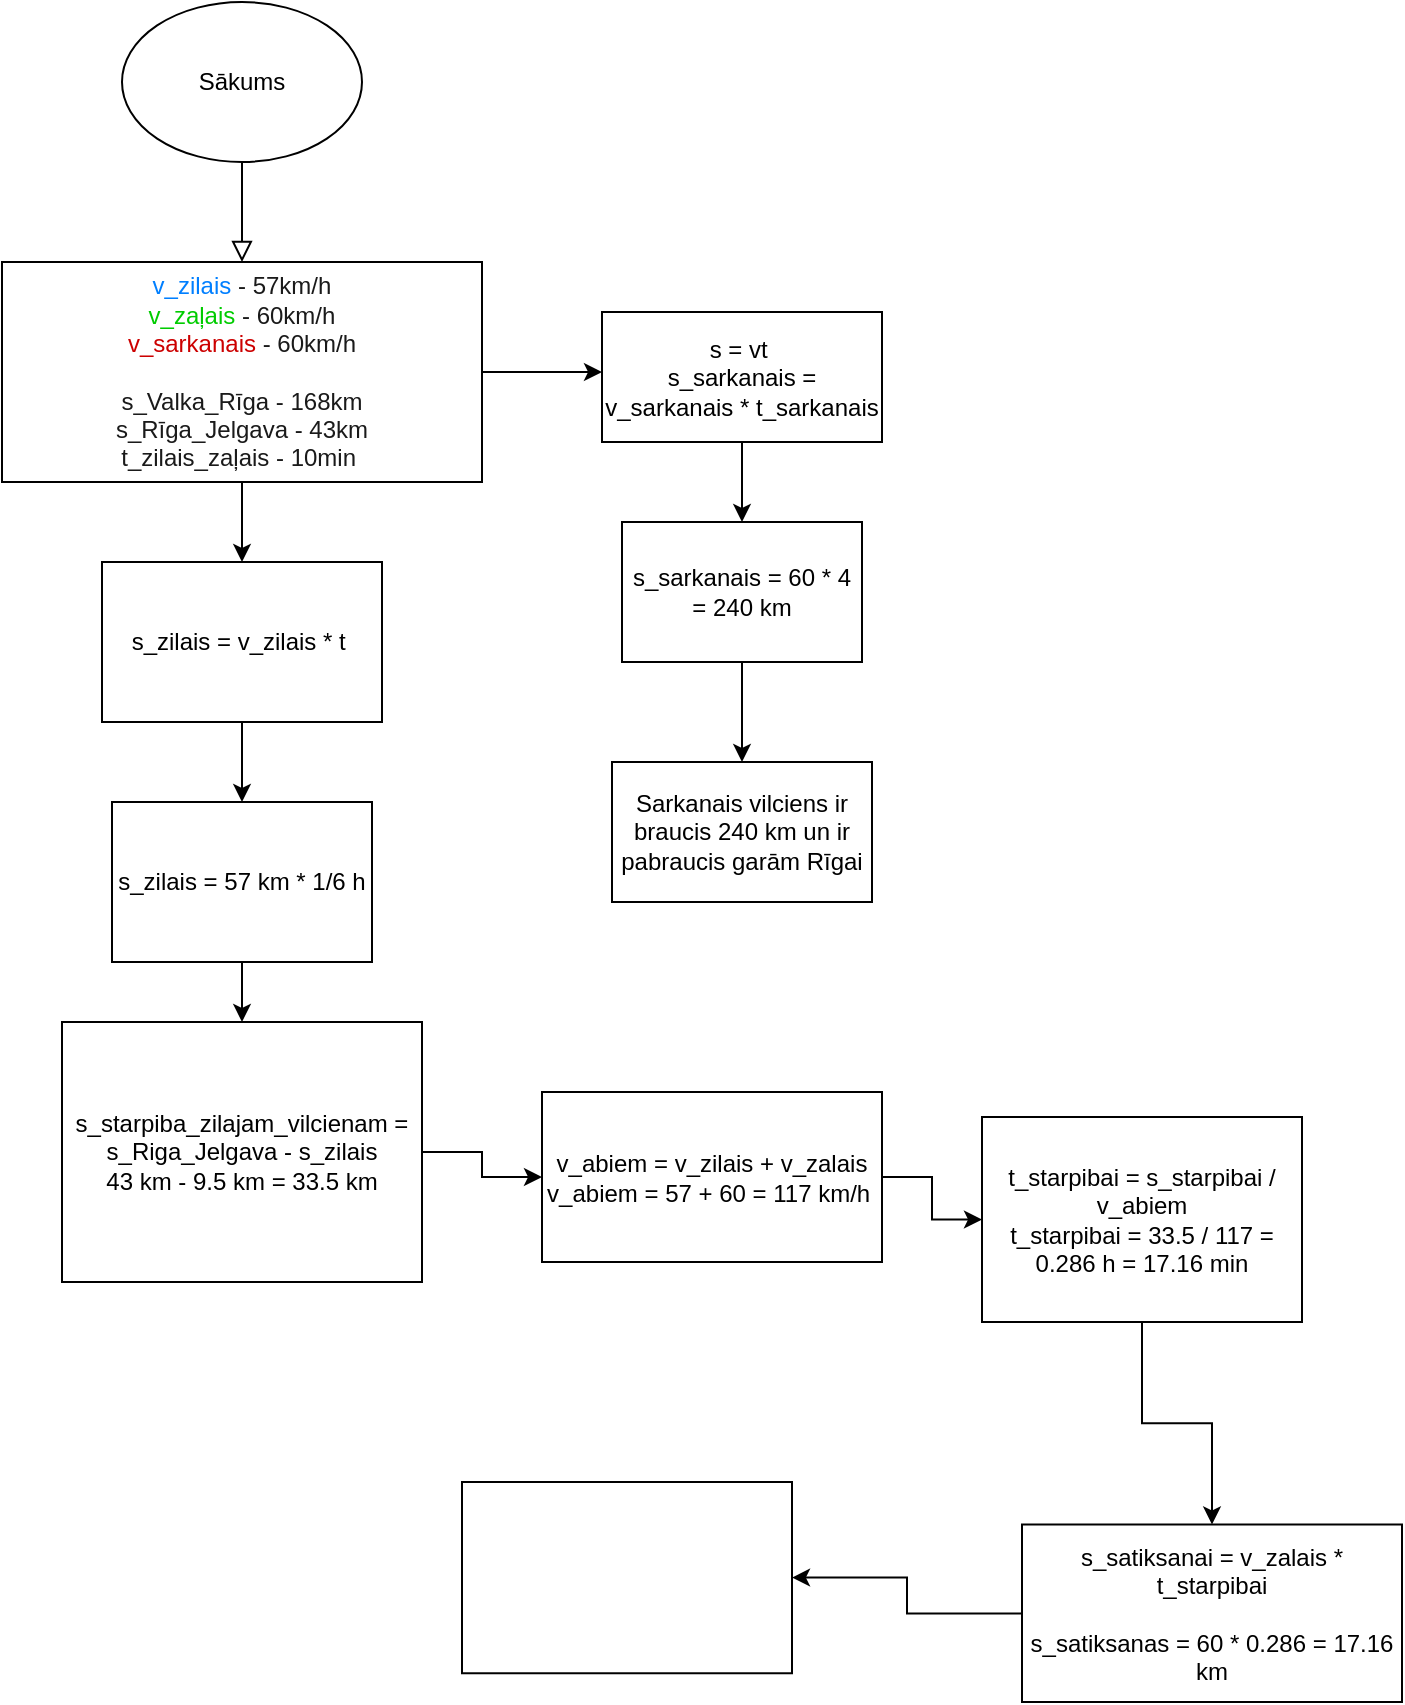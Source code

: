 <mxfile version="24.7.16">
  <diagram id="C5RBs43oDa-KdzZeNtuy" name="Page-1">
    <mxGraphModel dx="954" dy="639" grid="1" gridSize="10" guides="1" tooltips="1" connect="1" arrows="1" fold="1" page="1" pageScale="1" pageWidth="827" pageHeight="1169" math="0" shadow="0">
      <root>
        <mxCell id="WIyWlLk6GJQsqaUBKTNV-0" />
        <mxCell id="WIyWlLk6GJQsqaUBKTNV-1" parent="WIyWlLk6GJQsqaUBKTNV-0" />
        <mxCell id="WIyWlLk6GJQsqaUBKTNV-2" value="" style="rounded=0;html=1;jettySize=auto;orthogonalLoop=1;fontSize=11;endArrow=block;endFill=0;endSize=8;strokeWidth=1;shadow=0;labelBackgroundColor=none;edgeStyle=orthogonalEdgeStyle;curved=0;fillColor=#f5f5f5;strokeColor=#000000;" parent="WIyWlLk6GJQsqaUBKTNV-1" edge="1">
          <mxGeometry relative="1" as="geometry">
            <mxPoint x="220" y="120" as="sourcePoint" />
            <mxPoint x="220" y="170" as="targetPoint" />
          </mxGeometry>
        </mxCell>
        <mxCell id="Ahagz1rytBNZaV60CYtw-1" value="Sākums" style="ellipse;whiteSpace=wrap;html=1;" parent="WIyWlLk6GJQsqaUBKTNV-1" vertex="1">
          <mxGeometry x="160" y="40" width="120" height="80" as="geometry" />
        </mxCell>
        <mxCell id="IT3buVjhlxFBMhq0vRsQ-2" style="edgeStyle=orthogonalEdgeStyle;rounded=0;orthogonalLoop=1;jettySize=auto;html=1;exitX=1;exitY=0.5;exitDx=0;exitDy=0;" edge="1" parent="WIyWlLk6GJQsqaUBKTNV-1" source="Ahagz1rytBNZaV60CYtw-2">
          <mxGeometry relative="1" as="geometry">
            <mxPoint x="400" y="225" as="targetPoint" />
          </mxGeometry>
        </mxCell>
        <mxCell id="Ahagz1rytBNZaV60CYtw-2" value="&lt;font color=&quot;#007fff&quot;&gt;v_zilais &lt;/font&gt;&lt;font color=&quot;#1a1a1a&quot;&gt;- 57km/h&lt;/font&gt;&lt;div&gt;&lt;font color=&quot;#00cc00&quot;&gt;v_zaļais &lt;/font&gt;&lt;font color=&quot;#1a1a1a&quot;&gt;- 60km/h&lt;/font&gt;&lt;/div&gt;&lt;div&gt;&lt;font color=&quot;#cc0000&quot;&gt;v_sarkanais &lt;/font&gt;&lt;font color=&quot;#1a1a1a&quot;&gt;- 60km/h&lt;/font&gt;&lt;/div&gt;&lt;div&gt;&lt;span style=&quot;color: rgb(26, 26, 26); background-color: initial;&quot;&gt;&lt;br&gt;&lt;/span&gt;&lt;/div&gt;&lt;div&gt;&lt;span style=&quot;color: rgb(26, 26, 26); background-color: initial;&quot;&gt;s_Valka_Rīga - 168km&lt;/span&gt;&lt;br&gt;&lt;/div&gt;&lt;div&gt;&lt;font color=&quot;#1a1a1a&quot;&gt;s_Rīga_Jelgava - 43km&lt;/font&gt;&lt;/div&gt;&lt;div&gt;&lt;font color=&quot;#1a1a1a&quot;&gt;t_zilais_zaļais - 10min&amp;nbsp;&lt;/font&gt;&lt;/div&gt;" style="rounded=0;whiteSpace=wrap;html=1;" parent="WIyWlLk6GJQsqaUBKTNV-1" vertex="1">
          <mxGeometry x="100" y="170" width="240" height="110" as="geometry" />
        </mxCell>
        <mxCell id="IT3buVjhlxFBMhq0vRsQ-4" style="edgeStyle=orthogonalEdgeStyle;rounded=0;orthogonalLoop=1;jettySize=auto;html=1;" edge="1" parent="WIyWlLk6GJQsqaUBKTNV-1" source="IT3buVjhlxFBMhq0vRsQ-3" target="IT3buVjhlxFBMhq0vRsQ-5">
          <mxGeometry relative="1" as="geometry">
            <mxPoint x="470" y="300" as="targetPoint" />
          </mxGeometry>
        </mxCell>
        <mxCell id="IT3buVjhlxFBMhq0vRsQ-3" value="s = vt&amp;nbsp;&lt;div&gt;s_sarkanais = v_sarkanais * t_sarkanais&lt;/div&gt;" style="rounded=0;whiteSpace=wrap;html=1;" vertex="1" parent="WIyWlLk6GJQsqaUBKTNV-1">
          <mxGeometry x="400" y="195" width="140" height="65" as="geometry" />
        </mxCell>
        <mxCell id="IT3buVjhlxFBMhq0vRsQ-6" style="edgeStyle=orthogonalEdgeStyle;rounded=0;orthogonalLoop=1;jettySize=auto;html=1;" edge="1" parent="WIyWlLk6GJQsqaUBKTNV-1" source="IT3buVjhlxFBMhq0vRsQ-5" target="IT3buVjhlxFBMhq0vRsQ-7">
          <mxGeometry relative="1" as="geometry">
            <mxPoint x="470" y="410" as="targetPoint" />
          </mxGeometry>
        </mxCell>
        <mxCell id="IT3buVjhlxFBMhq0vRsQ-5" value="s_sarkanais = 60 * 4 = 240 km" style="rounded=0;whiteSpace=wrap;html=1;" vertex="1" parent="WIyWlLk6GJQsqaUBKTNV-1">
          <mxGeometry x="410" y="300" width="120" height="70" as="geometry" />
        </mxCell>
        <mxCell id="IT3buVjhlxFBMhq0vRsQ-7" value="Sarkanais vilciens ir braucis 240 km un ir pabraucis garām Rīgai" style="rounded=0;whiteSpace=wrap;html=1;" vertex="1" parent="WIyWlLk6GJQsqaUBKTNV-1">
          <mxGeometry x="405" y="420" width="130" height="70" as="geometry" />
        </mxCell>
        <mxCell id="IT3buVjhlxFBMhq0vRsQ-11" value="" style="edgeStyle=orthogonalEdgeStyle;rounded=0;orthogonalLoop=1;jettySize=auto;html=1;" edge="1" parent="WIyWlLk6GJQsqaUBKTNV-1" source="IT3buVjhlxFBMhq0vRsQ-8" target="IT3buVjhlxFBMhq0vRsQ-10">
          <mxGeometry relative="1" as="geometry" />
        </mxCell>
        <mxCell id="IT3buVjhlxFBMhq0vRsQ-15" value="" style="edgeStyle=orthogonalEdgeStyle;rounded=0;orthogonalLoop=1;jettySize=auto;html=1;" edge="1" parent="WIyWlLk6GJQsqaUBKTNV-1" source="IT3buVjhlxFBMhq0vRsQ-10" target="IT3buVjhlxFBMhq0vRsQ-14">
          <mxGeometry relative="1" as="geometry" />
        </mxCell>
        <mxCell id="IT3buVjhlxFBMhq0vRsQ-10" value="s_zilais = 57 km * 1/6 h" style="whiteSpace=wrap;html=1;rounded=0;" vertex="1" parent="WIyWlLk6GJQsqaUBKTNV-1">
          <mxGeometry x="155" y="440" width="130" height="80" as="geometry" />
        </mxCell>
        <mxCell id="IT3buVjhlxFBMhq0vRsQ-12" value="" style="edgeStyle=orthogonalEdgeStyle;rounded=0;orthogonalLoop=1;jettySize=auto;html=1;exitX=0.5;exitY=1;exitDx=0;exitDy=0;" edge="1" parent="WIyWlLk6GJQsqaUBKTNV-1" source="Ahagz1rytBNZaV60CYtw-2" target="IT3buVjhlxFBMhq0vRsQ-8">
          <mxGeometry relative="1" as="geometry">
            <mxPoint x="220" y="350" as="targetPoint" />
            <mxPoint x="220" y="280" as="sourcePoint" />
          </mxGeometry>
        </mxCell>
        <mxCell id="IT3buVjhlxFBMhq0vRsQ-8" value="s_zilais = v_zilais * t&amp;nbsp;" style="rounded=0;whiteSpace=wrap;html=1;" vertex="1" parent="WIyWlLk6GJQsqaUBKTNV-1">
          <mxGeometry x="150" y="320" width="140" height="80" as="geometry" />
        </mxCell>
        <mxCell id="IT3buVjhlxFBMhq0vRsQ-17" value="" style="edgeStyle=orthogonalEdgeStyle;rounded=0;orthogonalLoop=1;jettySize=auto;html=1;" edge="1" parent="WIyWlLk6GJQsqaUBKTNV-1" source="IT3buVjhlxFBMhq0vRsQ-14" target="IT3buVjhlxFBMhq0vRsQ-16">
          <mxGeometry relative="1" as="geometry" />
        </mxCell>
        <mxCell id="IT3buVjhlxFBMhq0vRsQ-14" value="s_starpiba_zilajam_vilcienam = s_Riga_Jelgava - s_zilais&lt;div&gt;43 km - 9.5 km = 33.5 km&lt;/div&gt;" style="whiteSpace=wrap;html=1;rounded=0;" vertex="1" parent="WIyWlLk6GJQsqaUBKTNV-1">
          <mxGeometry x="130" y="550" width="180" height="130" as="geometry" />
        </mxCell>
        <mxCell id="IT3buVjhlxFBMhq0vRsQ-19" value="" style="edgeStyle=orthogonalEdgeStyle;rounded=0;orthogonalLoop=1;jettySize=auto;html=1;" edge="1" parent="WIyWlLk6GJQsqaUBKTNV-1" source="IT3buVjhlxFBMhq0vRsQ-16" target="IT3buVjhlxFBMhq0vRsQ-18">
          <mxGeometry relative="1" as="geometry" />
        </mxCell>
        <mxCell id="IT3buVjhlxFBMhq0vRsQ-16" value="v_abiem = v_zilais + v_zalais&lt;div&gt;v_abiem = 57 + 60 = 117 km/h&amp;nbsp;&lt;/div&gt;" style="whiteSpace=wrap;html=1;rounded=0;" vertex="1" parent="WIyWlLk6GJQsqaUBKTNV-1">
          <mxGeometry x="370" y="585" width="170" height="85" as="geometry" />
        </mxCell>
        <mxCell id="IT3buVjhlxFBMhq0vRsQ-21" value="" style="edgeStyle=orthogonalEdgeStyle;rounded=0;orthogonalLoop=1;jettySize=auto;html=1;" edge="1" parent="WIyWlLk6GJQsqaUBKTNV-1" source="IT3buVjhlxFBMhq0vRsQ-18" target="IT3buVjhlxFBMhq0vRsQ-20">
          <mxGeometry relative="1" as="geometry" />
        </mxCell>
        <mxCell id="IT3buVjhlxFBMhq0vRsQ-18" value="t_starpibai = s_starpibai / v_abiem&lt;div&gt;t_starpibai = 33.5 / 117 = 0.286 h = 17.16 min&lt;/div&gt;" style="whiteSpace=wrap;html=1;rounded=0;" vertex="1" parent="WIyWlLk6GJQsqaUBKTNV-1">
          <mxGeometry x="590" y="597.5" width="160" height="102.5" as="geometry" />
        </mxCell>
        <mxCell id="IT3buVjhlxFBMhq0vRsQ-23" value="" style="edgeStyle=orthogonalEdgeStyle;rounded=0;orthogonalLoop=1;jettySize=auto;html=1;" edge="1" parent="WIyWlLk6GJQsqaUBKTNV-1" source="IT3buVjhlxFBMhq0vRsQ-20" target="IT3buVjhlxFBMhq0vRsQ-22">
          <mxGeometry relative="1" as="geometry" />
        </mxCell>
        <mxCell id="IT3buVjhlxFBMhq0vRsQ-20" value="s_satiksanai = v_zalais * t_starpibai&lt;div&gt;&lt;br&gt;&lt;/div&gt;&lt;div&gt;s_satiksanas = 60 * 0.286 = 17.16 km&lt;/div&gt;" style="whiteSpace=wrap;html=1;rounded=0;" vertex="1" parent="WIyWlLk6GJQsqaUBKTNV-1">
          <mxGeometry x="610" y="801.25" width="190" height="88.75" as="geometry" />
        </mxCell>
        <mxCell id="IT3buVjhlxFBMhq0vRsQ-22" value="" style="whiteSpace=wrap;html=1;rounded=0;" vertex="1" parent="WIyWlLk6GJQsqaUBKTNV-1">
          <mxGeometry x="330" y="780" width="165" height="95.63" as="geometry" />
        </mxCell>
      </root>
    </mxGraphModel>
  </diagram>
</mxfile>
